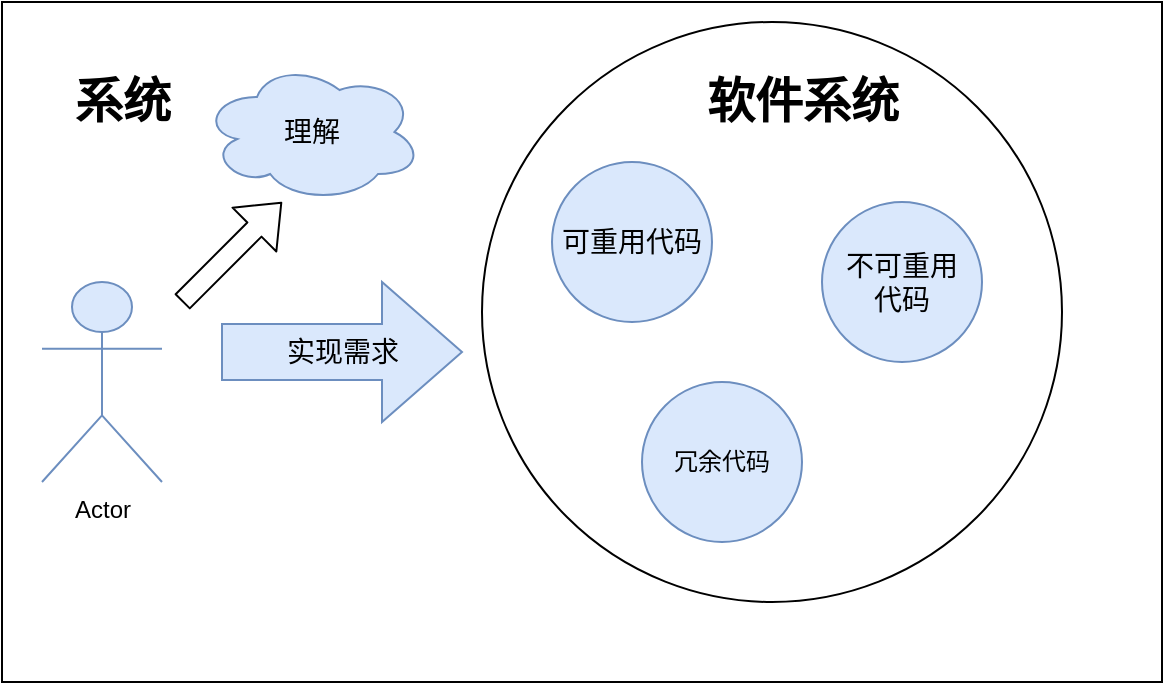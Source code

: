 <mxfile version="15.1.3" type="device"><diagram id="--23YLA23cHdXFdLQIcn" name="第 1 页"><mxGraphModel dx="1422" dy="822" grid="1" gridSize="10" guides="1" tooltips="1" connect="1" arrows="1" fold="1" page="1" pageScale="1" pageWidth="1169" pageHeight="1654" math="0" shadow="0"><root><mxCell id="0"/><mxCell id="1" parent="0"/><mxCell id="2aQfl_FnmcmJdroK-69_-7" value="" style="rounded=0;whiteSpace=wrap;html=1;" vertex="1" parent="1"><mxGeometry x="150" y="100" width="580" height="340" as="geometry"/></mxCell><mxCell id="2aQfl_FnmcmJdroK-69_-8" value="Actor" style="shape=umlActor;verticalLabelPosition=bottom;verticalAlign=top;html=1;outlineConnect=0;strokeColor=#6c8ebf;fillColor=#dae8fc;" vertex="1" parent="1"><mxGeometry x="170" y="240" width="60" height="100" as="geometry"/></mxCell><mxCell id="2aQfl_FnmcmJdroK-69_-11" value="" style="ellipse;whiteSpace=wrap;html=1;aspect=fixed;" vertex="1" parent="1"><mxGeometry x="390" y="110" width="290" height="290" as="geometry"/></mxCell><mxCell id="2aQfl_FnmcmJdroK-69_-12" value="&lt;font style=&quot;font-size: 14px&quot;&gt;可重用代码&lt;/font&gt;" style="ellipse;whiteSpace=wrap;html=1;aspect=fixed;strokeColor=#6c8ebf;fillColor=#dae8fc;" vertex="1" parent="1"><mxGeometry x="425" y="180" width="80" height="80" as="geometry"/></mxCell><mxCell id="2aQfl_FnmcmJdroK-69_-13" value="&lt;font style=&quot;font-size: 14px&quot;&gt;不可重用&lt;br&gt;代码&lt;/font&gt;" style="ellipse;whiteSpace=wrap;html=1;aspect=fixed;strokeColor=#6c8ebf;fillColor=#dae8fc;" vertex="1" parent="1"><mxGeometry x="560" y="200" width="80" height="80" as="geometry"/></mxCell><mxCell id="2aQfl_FnmcmJdroK-69_-14" value="冗余代码" style="ellipse;whiteSpace=wrap;html=1;aspect=fixed;strokeColor=#6c8ebf;fillColor=#dae8fc;" vertex="1" parent="1"><mxGeometry x="470" y="290" width="80" height="80" as="geometry"/></mxCell><mxCell id="2aQfl_FnmcmJdroK-69_-16" value="软件系统" style="text;strokeColor=none;fillColor=none;html=1;fontSize=24;fontStyle=1;verticalAlign=middle;align=center;" vertex="1" parent="1"><mxGeometry x="500" y="130" width="100" height="40" as="geometry"/></mxCell><mxCell id="2aQfl_FnmcmJdroK-69_-17" value="&lt;font style=&quot;font-size: 14px&quot;&gt;实现需求&lt;/font&gt;" style="html=1;shadow=0;dashed=0;align=center;verticalAlign=middle;shape=mxgraph.arrows2.arrow;dy=0.6;dx=40;notch=0;strokeColor=#6c8ebf;fillColor=#dae8fc;" vertex="1" parent="1"><mxGeometry x="260" y="240" width="120" height="70" as="geometry"/></mxCell><mxCell id="2aQfl_FnmcmJdroK-69_-18" value="系统" style="text;strokeColor=none;fillColor=none;html=1;fontSize=24;fontStyle=1;verticalAlign=middle;align=center;" vertex="1" parent="1"><mxGeometry x="160" y="130" width="100" height="40" as="geometry"/></mxCell><mxCell id="2aQfl_FnmcmJdroK-69_-19" value="&lt;font style=&quot;font-size: 14px&quot;&gt;理解&lt;/font&gt;" style="ellipse;shape=cloud;whiteSpace=wrap;html=1;strokeColor=#6c8ebf;fillColor=#dae8fc;" vertex="1" parent="1"><mxGeometry x="250" y="130" width="110" height="70" as="geometry"/></mxCell><mxCell id="2aQfl_FnmcmJdroK-69_-20" value="" style="shape=flexArrow;endArrow=classic;html=1;" edge="1" parent="1"><mxGeometry width="50" height="50" relative="1" as="geometry"><mxPoint x="240" y="250" as="sourcePoint"/><mxPoint x="290" y="200" as="targetPoint"/></mxGeometry></mxCell></root></mxGraphModel></diagram></mxfile>